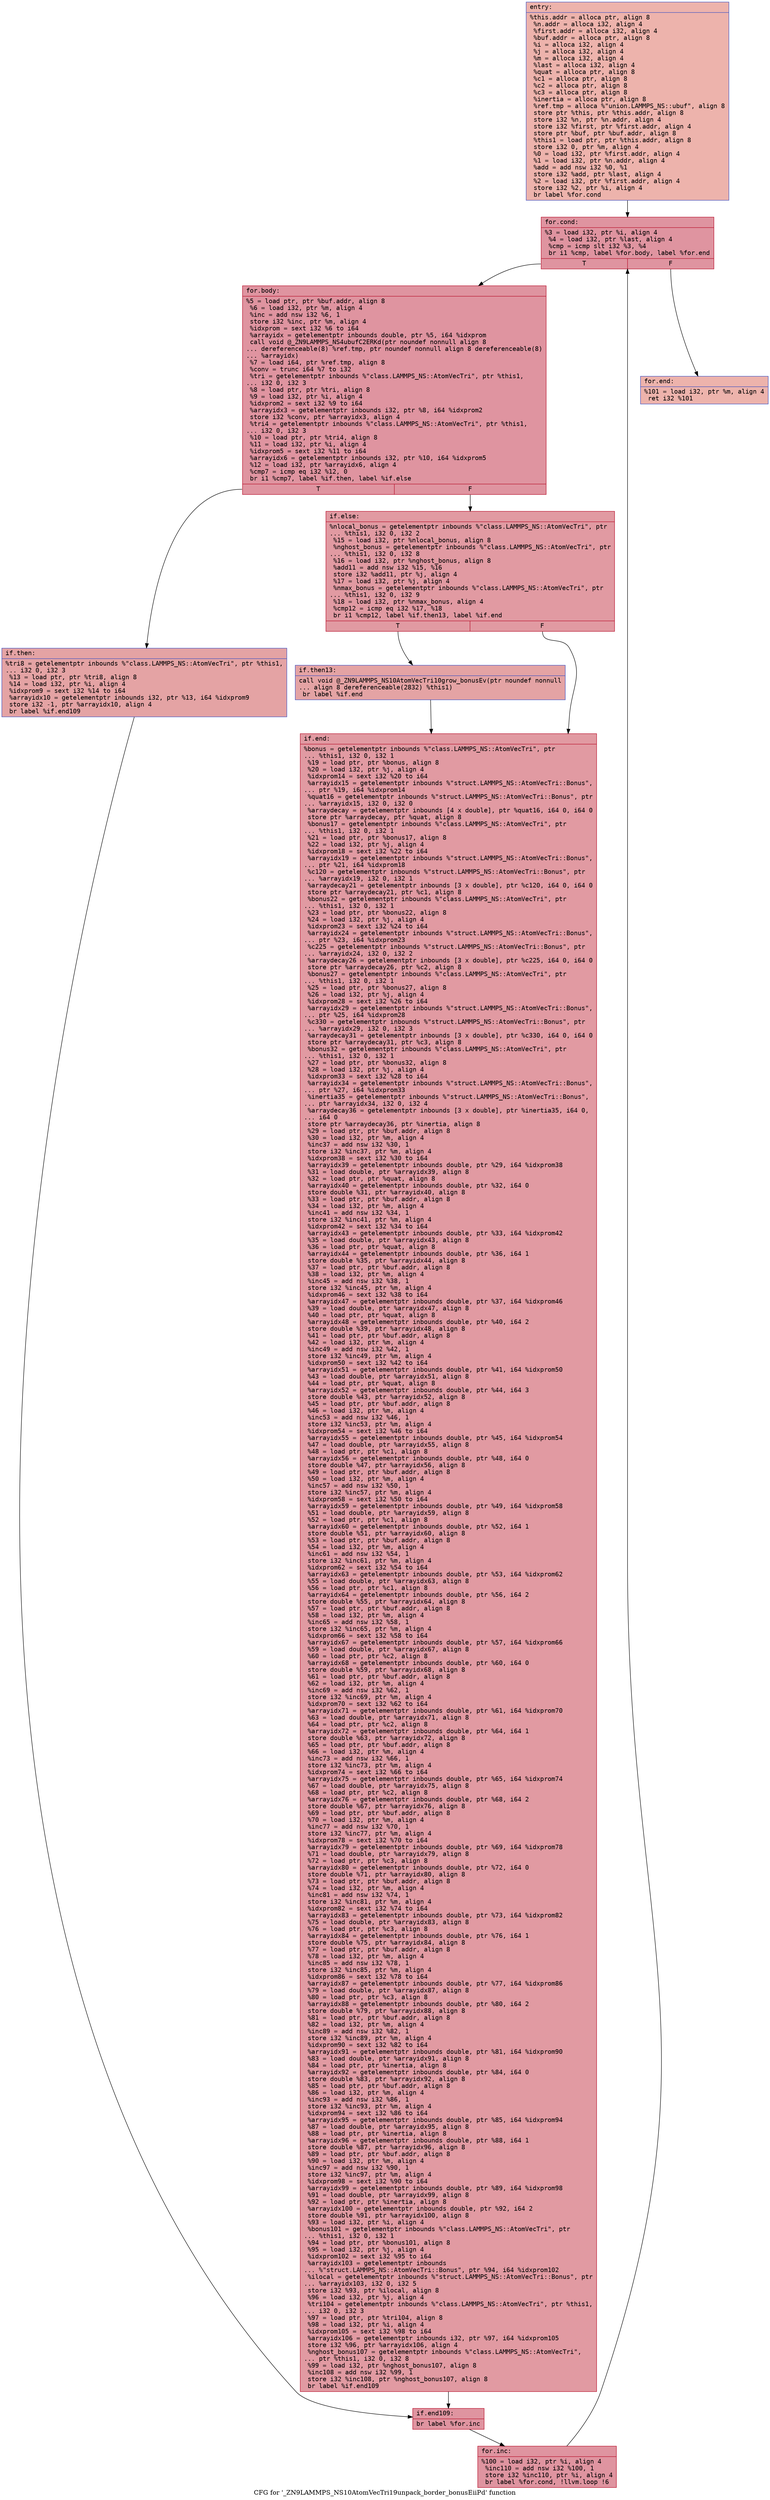 digraph "CFG for '_ZN9LAMMPS_NS10AtomVecTri19unpack_border_bonusEiiPd' function" {
	label="CFG for '_ZN9LAMMPS_NS10AtomVecTri19unpack_border_bonusEiiPd' function";

	Node0x55c2b66bf610 [shape=record,color="#3d50c3ff", style=filled, fillcolor="#d6524470" fontname="Courier",label="{entry:\l|  %this.addr = alloca ptr, align 8\l  %n.addr = alloca i32, align 4\l  %first.addr = alloca i32, align 4\l  %buf.addr = alloca ptr, align 8\l  %i = alloca i32, align 4\l  %j = alloca i32, align 4\l  %m = alloca i32, align 4\l  %last = alloca i32, align 4\l  %quat = alloca ptr, align 8\l  %c1 = alloca ptr, align 8\l  %c2 = alloca ptr, align 8\l  %c3 = alloca ptr, align 8\l  %inertia = alloca ptr, align 8\l  %ref.tmp = alloca %\"union.LAMMPS_NS::ubuf\", align 8\l  store ptr %this, ptr %this.addr, align 8\l  store i32 %n, ptr %n.addr, align 4\l  store i32 %first, ptr %first.addr, align 4\l  store ptr %buf, ptr %buf.addr, align 8\l  %this1 = load ptr, ptr %this.addr, align 8\l  store i32 0, ptr %m, align 4\l  %0 = load i32, ptr %first.addr, align 4\l  %1 = load i32, ptr %n.addr, align 4\l  %add = add nsw i32 %0, %1\l  store i32 %add, ptr %last, align 4\l  %2 = load i32, ptr %first.addr, align 4\l  store i32 %2, ptr %i, align 4\l  br label %for.cond\l}"];
	Node0x55c2b66bf610 -> Node0x55c2b66c0850[tooltip="entry -> for.cond\nProbability 100.00%" ];
	Node0x55c2b66c0850 [shape=record,color="#b70d28ff", style=filled, fillcolor="#b70d2870" fontname="Courier",label="{for.cond:\l|  %3 = load i32, ptr %i, align 4\l  %4 = load i32, ptr %last, align 4\l  %cmp = icmp slt i32 %3, %4\l  br i1 %cmp, label %for.body, label %for.end\l|{<s0>T|<s1>F}}"];
	Node0x55c2b66c0850:s0 -> Node0x55c2b66c0af0[tooltip="for.cond -> for.body\nProbability 96.88%" ];
	Node0x55c2b66c0850:s1 -> Node0x55c2b66c0b70[tooltip="for.cond -> for.end\nProbability 3.12%" ];
	Node0x55c2b66c0af0 [shape=record,color="#b70d28ff", style=filled, fillcolor="#b70d2870" fontname="Courier",label="{for.body:\l|  %5 = load ptr, ptr %buf.addr, align 8\l  %6 = load i32, ptr %m, align 4\l  %inc = add nsw i32 %6, 1\l  store i32 %inc, ptr %m, align 4\l  %idxprom = sext i32 %6 to i64\l  %arrayidx = getelementptr inbounds double, ptr %5, i64 %idxprom\l  call void @_ZN9LAMMPS_NS4ubufC2ERKd(ptr noundef nonnull align 8\l... dereferenceable(8) %ref.tmp, ptr noundef nonnull align 8 dereferenceable(8)\l... %arrayidx)\l  %7 = load i64, ptr %ref.tmp, align 8\l  %conv = trunc i64 %7 to i32\l  %tri = getelementptr inbounds %\"class.LAMMPS_NS::AtomVecTri\", ptr %this1,\l... i32 0, i32 3\l  %8 = load ptr, ptr %tri, align 8\l  %9 = load i32, ptr %i, align 4\l  %idxprom2 = sext i32 %9 to i64\l  %arrayidx3 = getelementptr inbounds i32, ptr %8, i64 %idxprom2\l  store i32 %conv, ptr %arrayidx3, align 4\l  %tri4 = getelementptr inbounds %\"class.LAMMPS_NS::AtomVecTri\", ptr %this1,\l... i32 0, i32 3\l  %10 = load ptr, ptr %tri4, align 8\l  %11 = load i32, ptr %i, align 4\l  %idxprom5 = sext i32 %11 to i64\l  %arrayidx6 = getelementptr inbounds i32, ptr %10, i64 %idxprom5\l  %12 = load i32, ptr %arrayidx6, align 4\l  %cmp7 = icmp eq i32 %12, 0\l  br i1 %cmp7, label %if.then, label %if.else\l|{<s0>T|<s1>F}}"];
	Node0x55c2b66c0af0:s0 -> Node0x55c2b66c1d00[tooltip="for.body -> if.then\nProbability 37.50%" ];
	Node0x55c2b66c0af0:s1 -> Node0x55c2b66c1d70[tooltip="for.body -> if.else\nProbability 62.50%" ];
	Node0x55c2b66c1d00 [shape=record,color="#3d50c3ff", style=filled, fillcolor="#c32e3170" fontname="Courier",label="{if.then:\l|  %tri8 = getelementptr inbounds %\"class.LAMMPS_NS::AtomVecTri\", ptr %this1,\l... i32 0, i32 3\l  %13 = load ptr, ptr %tri8, align 8\l  %14 = load i32, ptr %i, align 4\l  %idxprom9 = sext i32 %14 to i64\l  %arrayidx10 = getelementptr inbounds i32, ptr %13, i64 %idxprom9\l  store i32 -1, ptr %arrayidx10, align 4\l  br label %if.end109\l}"];
	Node0x55c2b66c1d00 -> Node0x55c2b66c2280[tooltip="if.then -> if.end109\nProbability 100.00%" ];
	Node0x55c2b66c1d70 [shape=record,color="#b70d28ff", style=filled, fillcolor="#bb1b2c70" fontname="Courier",label="{if.else:\l|  %nlocal_bonus = getelementptr inbounds %\"class.LAMMPS_NS::AtomVecTri\", ptr\l... %this1, i32 0, i32 2\l  %15 = load i32, ptr %nlocal_bonus, align 8\l  %nghost_bonus = getelementptr inbounds %\"class.LAMMPS_NS::AtomVecTri\", ptr\l... %this1, i32 0, i32 8\l  %16 = load i32, ptr %nghost_bonus, align 8\l  %add11 = add nsw i32 %15, %16\l  store i32 %add11, ptr %j, align 4\l  %17 = load i32, ptr %j, align 4\l  %nmax_bonus = getelementptr inbounds %\"class.LAMMPS_NS::AtomVecTri\", ptr\l... %this1, i32 0, i32 9\l  %18 = load i32, ptr %nmax_bonus, align 4\l  %cmp12 = icmp eq i32 %17, %18\l  br i1 %cmp12, label %if.then13, label %if.end\l|{<s0>T|<s1>F}}"];
	Node0x55c2b66c1d70:s0 -> Node0x55c2b66c2a40[tooltip="if.else -> if.then13\nProbability 50.00%" ];
	Node0x55c2b66c1d70:s1 -> Node0x55c2b66c2ac0[tooltip="if.else -> if.end\nProbability 50.00%" ];
	Node0x55c2b66c2a40 [shape=record,color="#3d50c3ff", style=filled, fillcolor="#c32e3170" fontname="Courier",label="{if.then13:\l|  call void @_ZN9LAMMPS_NS10AtomVecTri10grow_bonusEv(ptr noundef nonnull\l... align 8 dereferenceable(2832) %this1)\l  br label %if.end\l}"];
	Node0x55c2b66c2a40 -> Node0x55c2b66c2ac0[tooltip="if.then13 -> if.end\nProbability 100.00%" ];
	Node0x55c2b66c2ac0 [shape=record,color="#b70d28ff", style=filled, fillcolor="#bb1b2c70" fontname="Courier",label="{if.end:\l|  %bonus = getelementptr inbounds %\"class.LAMMPS_NS::AtomVecTri\", ptr\l... %this1, i32 0, i32 1\l  %19 = load ptr, ptr %bonus, align 8\l  %20 = load i32, ptr %j, align 4\l  %idxprom14 = sext i32 %20 to i64\l  %arrayidx15 = getelementptr inbounds %\"struct.LAMMPS_NS::AtomVecTri::Bonus\",\l... ptr %19, i64 %idxprom14\l  %quat16 = getelementptr inbounds %\"struct.LAMMPS_NS::AtomVecTri::Bonus\", ptr\l... %arrayidx15, i32 0, i32 0\l  %arraydecay = getelementptr inbounds [4 x double], ptr %quat16, i64 0, i64 0\l  store ptr %arraydecay, ptr %quat, align 8\l  %bonus17 = getelementptr inbounds %\"class.LAMMPS_NS::AtomVecTri\", ptr\l... %this1, i32 0, i32 1\l  %21 = load ptr, ptr %bonus17, align 8\l  %22 = load i32, ptr %j, align 4\l  %idxprom18 = sext i32 %22 to i64\l  %arrayidx19 = getelementptr inbounds %\"struct.LAMMPS_NS::AtomVecTri::Bonus\",\l... ptr %21, i64 %idxprom18\l  %c120 = getelementptr inbounds %\"struct.LAMMPS_NS::AtomVecTri::Bonus\", ptr\l... %arrayidx19, i32 0, i32 1\l  %arraydecay21 = getelementptr inbounds [3 x double], ptr %c120, i64 0, i64 0\l  store ptr %arraydecay21, ptr %c1, align 8\l  %bonus22 = getelementptr inbounds %\"class.LAMMPS_NS::AtomVecTri\", ptr\l... %this1, i32 0, i32 1\l  %23 = load ptr, ptr %bonus22, align 8\l  %24 = load i32, ptr %j, align 4\l  %idxprom23 = sext i32 %24 to i64\l  %arrayidx24 = getelementptr inbounds %\"struct.LAMMPS_NS::AtomVecTri::Bonus\",\l... ptr %23, i64 %idxprom23\l  %c225 = getelementptr inbounds %\"struct.LAMMPS_NS::AtomVecTri::Bonus\", ptr\l... %arrayidx24, i32 0, i32 2\l  %arraydecay26 = getelementptr inbounds [3 x double], ptr %c225, i64 0, i64 0\l  store ptr %arraydecay26, ptr %c2, align 8\l  %bonus27 = getelementptr inbounds %\"class.LAMMPS_NS::AtomVecTri\", ptr\l... %this1, i32 0, i32 1\l  %25 = load ptr, ptr %bonus27, align 8\l  %26 = load i32, ptr %j, align 4\l  %idxprom28 = sext i32 %26 to i64\l  %arrayidx29 = getelementptr inbounds %\"struct.LAMMPS_NS::AtomVecTri::Bonus\",\l... ptr %25, i64 %idxprom28\l  %c330 = getelementptr inbounds %\"struct.LAMMPS_NS::AtomVecTri::Bonus\", ptr\l... %arrayidx29, i32 0, i32 3\l  %arraydecay31 = getelementptr inbounds [3 x double], ptr %c330, i64 0, i64 0\l  store ptr %arraydecay31, ptr %c3, align 8\l  %bonus32 = getelementptr inbounds %\"class.LAMMPS_NS::AtomVecTri\", ptr\l... %this1, i32 0, i32 1\l  %27 = load ptr, ptr %bonus32, align 8\l  %28 = load i32, ptr %j, align 4\l  %idxprom33 = sext i32 %28 to i64\l  %arrayidx34 = getelementptr inbounds %\"struct.LAMMPS_NS::AtomVecTri::Bonus\",\l... ptr %27, i64 %idxprom33\l  %inertia35 = getelementptr inbounds %\"struct.LAMMPS_NS::AtomVecTri::Bonus\",\l... ptr %arrayidx34, i32 0, i32 4\l  %arraydecay36 = getelementptr inbounds [3 x double], ptr %inertia35, i64 0,\l... i64 0\l  store ptr %arraydecay36, ptr %inertia, align 8\l  %29 = load ptr, ptr %buf.addr, align 8\l  %30 = load i32, ptr %m, align 4\l  %inc37 = add nsw i32 %30, 1\l  store i32 %inc37, ptr %m, align 4\l  %idxprom38 = sext i32 %30 to i64\l  %arrayidx39 = getelementptr inbounds double, ptr %29, i64 %idxprom38\l  %31 = load double, ptr %arrayidx39, align 8\l  %32 = load ptr, ptr %quat, align 8\l  %arrayidx40 = getelementptr inbounds double, ptr %32, i64 0\l  store double %31, ptr %arrayidx40, align 8\l  %33 = load ptr, ptr %buf.addr, align 8\l  %34 = load i32, ptr %m, align 4\l  %inc41 = add nsw i32 %34, 1\l  store i32 %inc41, ptr %m, align 4\l  %idxprom42 = sext i32 %34 to i64\l  %arrayidx43 = getelementptr inbounds double, ptr %33, i64 %idxprom42\l  %35 = load double, ptr %arrayidx43, align 8\l  %36 = load ptr, ptr %quat, align 8\l  %arrayidx44 = getelementptr inbounds double, ptr %36, i64 1\l  store double %35, ptr %arrayidx44, align 8\l  %37 = load ptr, ptr %buf.addr, align 8\l  %38 = load i32, ptr %m, align 4\l  %inc45 = add nsw i32 %38, 1\l  store i32 %inc45, ptr %m, align 4\l  %idxprom46 = sext i32 %38 to i64\l  %arrayidx47 = getelementptr inbounds double, ptr %37, i64 %idxprom46\l  %39 = load double, ptr %arrayidx47, align 8\l  %40 = load ptr, ptr %quat, align 8\l  %arrayidx48 = getelementptr inbounds double, ptr %40, i64 2\l  store double %39, ptr %arrayidx48, align 8\l  %41 = load ptr, ptr %buf.addr, align 8\l  %42 = load i32, ptr %m, align 4\l  %inc49 = add nsw i32 %42, 1\l  store i32 %inc49, ptr %m, align 4\l  %idxprom50 = sext i32 %42 to i64\l  %arrayidx51 = getelementptr inbounds double, ptr %41, i64 %idxprom50\l  %43 = load double, ptr %arrayidx51, align 8\l  %44 = load ptr, ptr %quat, align 8\l  %arrayidx52 = getelementptr inbounds double, ptr %44, i64 3\l  store double %43, ptr %arrayidx52, align 8\l  %45 = load ptr, ptr %buf.addr, align 8\l  %46 = load i32, ptr %m, align 4\l  %inc53 = add nsw i32 %46, 1\l  store i32 %inc53, ptr %m, align 4\l  %idxprom54 = sext i32 %46 to i64\l  %arrayidx55 = getelementptr inbounds double, ptr %45, i64 %idxprom54\l  %47 = load double, ptr %arrayidx55, align 8\l  %48 = load ptr, ptr %c1, align 8\l  %arrayidx56 = getelementptr inbounds double, ptr %48, i64 0\l  store double %47, ptr %arrayidx56, align 8\l  %49 = load ptr, ptr %buf.addr, align 8\l  %50 = load i32, ptr %m, align 4\l  %inc57 = add nsw i32 %50, 1\l  store i32 %inc57, ptr %m, align 4\l  %idxprom58 = sext i32 %50 to i64\l  %arrayidx59 = getelementptr inbounds double, ptr %49, i64 %idxprom58\l  %51 = load double, ptr %arrayidx59, align 8\l  %52 = load ptr, ptr %c1, align 8\l  %arrayidx60 = getelementptr inbounds double, ptr %52, i64 1\l  store double %51, ptr %arrayidx60, align 8\l  %53 = load ptr, ptr %buf.addr, align 8\l  %54 = load i32, ptr %m, align 4\l  %inc61 = add nsw i32 %54, 1\l  store i32 %inc61, ptr %m, align 4\l  %idxprom62 = sext i32 %54 to i64\l  %arrayidx63 = getelementptr inbounds double, ptr %53, i64 %idxprom62\l  %55 = load double, ptr %arrayidx63, align 8\l  %56 = load ptr, ptr %c1, align 8\l  %arrayidx64 = getelementptr inbounds double, ptr %56, i64 2\l  store double %55, ptr %arrayidx64, align 8\l  %57 = load ptr, ptr %buf.addr, align 8\l  %58 = load i32, ptr %m, align 4\l  %inc65 = add nsw i32 %58, 1\l  store i32 %inc65, ptr %m, align 4\l  %idxprom66 = sext i32 %58 to i64\l  %arrayidx67 = getelementptr inbounds double, ptr %57, i64 %idxprom66\l  %59 = load double, ptr %arrayidx67, align 8\l  %60 = load ptr, ptr %c2, align 8\l  %arrayidx68 = getelementptr inbounds double, ptr %60, i64 0\l  store double %59, ptr %arrayidx68, align 8\l  %61 = load ptr, ptr %buf.addr, align 8\l  %62 = load i32, ptr %m, align 4\l  %inc69 = add nsw i32 %62, 1\l  store i32 %inc69, ptr %m, align 4\l  %idxprom70 = sext i32 %62 to i64\l  %arrayidx71 = getelementptr inbounds double, ptr %61, i64 %idxprom70\l  %63 = load double, ptr %arrayidx71, align 8\l  %64 = load ptr, ptr %c2, align 8\l  %arrayidx72 = getelementptr inbounds double, ptr %64, i64 1\l  store double %63, ptr %arrayidx72, align 8\l  %65 = load ptr, ptr %buf.addr, align 8\l  %66 = load i32, ptr %m, align 4\l  %inc73 = add nsw i32 %66, 1\l  store i32 %inc73, ptr %m, align 4\l  %idxprom74 = sext i32 %66 to i64\l  %arrayidx75 = getelementptr inbounds double, ptr %65, i64 %idxprom74\l  %67 = load double, ptr %arrayidx75, align 8\l  %68 = load ptr, ptr %c2, align 8\l  %arrayidx76 = getelementptr inbounds double, ptr %68, i64 2\l  store double %67, ptr %arrayidx76, align 8\l  %69 = load ptr, ptr %buf.addr, align 8\l  %70 = load i32, ptr %m, align 4\l  %inc77 = add nsw i32 %70, 1\l  store i32 %inc77, ptr %m, align 4\l  %idxprom78 = sext i32 %70 to i64\l  %arrayidx79 = getelementptr inbounds double, ptr %69, i64 %idxprom78\l  %71 = load double, ptr %arrayidx79, align 8\l  %72 = load ptr, ptr %c3, align 8\l  %arrayidx80 = getelementptr inbounds double, ptr %72, i64 0\l  store double %71, ptr %arrayidx80, align 8\l  %73 = load ptr, ptr %buf.addr, align 8\l  %74 = load i32, ptr %m, align 4\l  %inc81 = add nsw i32 %74, 1\l  store i32 %inc81, ptr %m, align 4\l  %idxprom82 = sext i32 %74 to i64\l  %arrayidx83 = getelementptr inbounds double, ptr %73, i64 %idxprom82\l  %75 = load double, ptr %arrayidx83, align 8\l  %76 = load ptr, ptr %c3, align 8\l  %arrayidx84 = getelementptr inbounds double, ptr %76, i64 1\l  store double %75, ptr %arrayidx84, align 8\l  %77 = load ptr, ptr %buf.addr, align 8\l  %78 = load i32, ptr %m, align 4\l  %inc85 = add nsw i32 %78, 1\l  store i32 %inc85, ptr %m, align 4\l  %idxprom86 = sext i32 %78 to i64\l  %arrayidx87 = getelementptr inbounds double, ptr %77, i64 %idxprom86\l  %79 = load double, ptr %arrayidx87, align 8\l  %80 = load ptr, ptr %c3, align 8\l  %arrayidx88 = getelementptr inbounds double, ptr %80, i64 2\l  store double %79, ptr %arrayidx88, align 8\l  %81 = load ptr, ptr %buf.addr, align 8\l  %82 = load i32, ptr %m, align 4\l  %inc89 = add nsw i32 %82, 1\l  store i32 %inc89, ptr %m, align 4\l  %idxprom90 = sext i32 %82 to i64\l  %arrayidx91 = getelementptr inbounds double, ptr %81, i64 %idxprom90\l  %83 = load double, ptr %arrayidx91, align 8\l  %84 = load ptr, ptr %inertia, align 8\l  %arrayidx92 = getelementptr inbounds double, ptr %84, i64 0\l  store double %83, ptr %arrayidx92, align 8\l  %85 = load ptr, ptr %buf.addr, align 8\l  %86 = load i32, ptr %m, align 4\l  %inc93 = add nsw i32 %86, 1\l  store i32 %inc93, ptr %m, align 4\l  %idxprom94 = sext i32 %86 to i64\l  %arrayidx95 = getelementptr inbounds double, ptr %85, i64 %idxprom94\l  %87 = load double, ptr %arrayidx95, align 8\l  %88 = load ptr, ptr %inertia, align 8\l  %arrayidx96 = getelementptr inbounds double, ptr %88, i64 1\l  store double %87, ptr %arrayidx96, align 8\l  %89 = load ptr, ptr %buf.addr, align 8\l  %90 = load i32, ptr %m, align 4\l  %inc97 = add nsw i32 %90, 1\l  store i32 %inc97, ptr %m, align 4\l  %idxprom98 = sext i32 %90 to i64\l  %arrayidx99 = getelementptr inbounds double, ptr %89, i64 %idxprom98\l  %91 = load double, ptr %arrayidx99, align 8\l  %92 = load ptr, ptr %inertia, align 8\l  %arrayidx100 = getelementptr inbounds double, ptr %92, i64 2\l  store double %91, ptr %arrayidx100, align 8\l  %93 = load i32, ptr %i, align 4\l  %bonus101 = getelementptr inbounds %\"class.LAMMPS_NS::AtomVecTri\", ptr\l... %this1, i32 0, i32 1\l  %94 = load ptr, ptr %bonus101, align 8\l  %95 = load i32, ptr %j, align 4\l  %idxprom102 = sext i32 %95 to i64\l  %arrayidx103 = getelementptr inbounds\l... %\"struct.LAMMPS_NS::AtomVecTri::Bonus\", ptr %94, i64 %idxprom102\l  %ilocal = getelementptr inbounds %\"struct.LAMMPS_NS::AtomVecTri::Bonus\", ptr\l... %arrayidx103, i32 0, i32 5\l  store i32 %93, ptr %ilocal, align 8\l  %96 = load i32, ptr %j, align 4\l  %tri104 = getelementptr inbounds %\"class.LAMMPS_NS::AtomVecTri\", ptr %this1,\l... i32 0, i32 3\l  %97 = load ptr, ptr %tri104, align 8\l  %98 = load i32, ptr %i, align 4\l  %idxprom105 = sext i32 %98 to i64\l  %arrayidx106 = getelementptr inbounds i32, ptr %97, i64 %idxprom105\l  store i32 %96, ptr %arrayidx106, align 4\l  %nghost_bonus107 = getelementptr inbounds %\"class.LAMMPS_NS::AtomVecTri\",\l... ptr %this1, i32 0, i32 8\l  %99 = load i32, ptr %nghost_bonus107, align 8\l  %inc108 = add nsw i32 %99, 1\l  store i32 %inc108, ptr %nghost_bonus107, align 8\l  br label %if.end109\l}"];
	Node0x55c2b66c2ac0 -> Node0x55c2b66c2280[tooltip="if.end -> if.end109\nProbability 100.00%" ];
	Node0x55c2b66c2280 [shape=record,color="#b70d28ff", style=filled, fillcolor="#b70d2870" fontname="Courier",label="{if.end109:\l|  br label %for.inc\l}"];
	Node0x55c2b66c2280 -> Node0x55c2b66cd380[tooltip="if.end109 -> for.inc\nProbability 100.00%" ];
	Node0x55c2b66cd380 [shape=record,color="#b70d28ff", style=filled, fillcolor="#b70d2870" fontname="Courier",label="{for.inc:\l|  %100 = load i32, ptr %i, align 4\l  %inc110 = add nsw i32 %100, 1\l  store i32 %inc110, ptr %i, align 4\l  br label %for.cond, !llvm.loop !6\l}"];
	Node0x55c2b66cd380 -> Node0x55c2b66c0850[tooltip="for.inc -> for.cond\nProbability 100.00%" ];
	Node0x55c2b66c0b70 [shape=record,color="#3d50c3ff", style=filled, fillcolor="#d6524470" fontname="Courier",label="{for.end:\l|  %101 = load i32, ptr %m, align 4\l  ret i32 %101\l}"];
}
